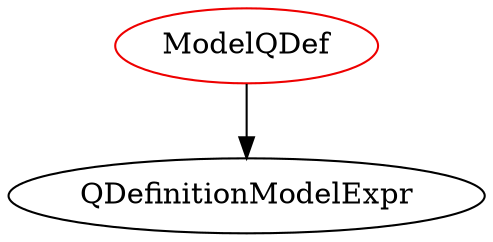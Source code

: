 digraph modelqdef{
ModelQDef	[shape=oval, color=red2, label="ModelQDef"];
ModelQDef -> QDefinitionModelExpr;
}
